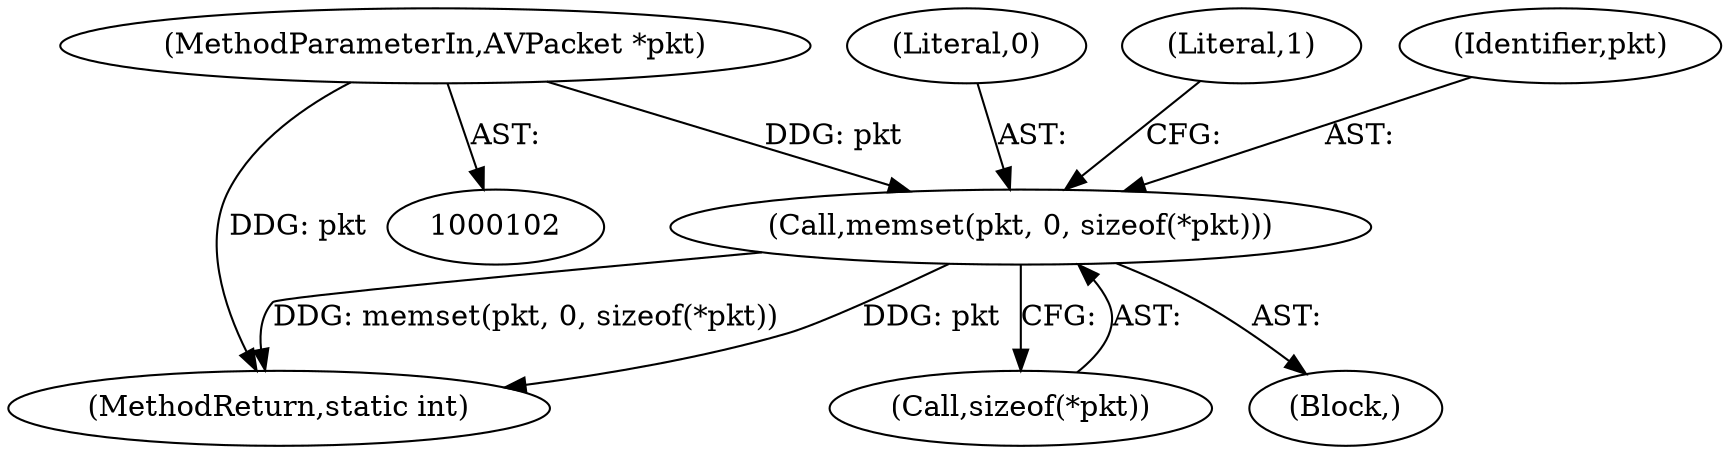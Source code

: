 digraph "0_FFmpeg_a5d849b149ca67ced2d271dc84db0bc95a548abb@API" {
"1000363" [label="(Call,memset(pkt, 0, sizeof(*pkt)))"];
"1000105" [label="(MethodParameterIn,AVPacket *pkt)"];
"1000365" [label="(Literal,0)"];
"1000382" [label="(MethodReturn,static int)"];
"1000370" [label="(Literal,1)"];
"1000105" [label="(MethodParameterIn,AVPacket *pkt)"];
"1000363" [label="(Call,memset(pkt, 0, sizeof(*pkt)))"];
"1000366" [label="(Call,sizeof(*pkt))"];
"1000137" [label="(Block,)"];
"1000364" [label="(Identifier,pkt)"];
"1000363" -> "1000137"  [label="AST: "];
"1000363" -> "1000366"  [label="CFG: "];
"1000364" -> "1000363"  [label="AST: "];
"1000365" -> "1000363"  [label="AST: "];
"1000366" -> "1000363"  [label="AST: "];
"1000370" -> "1000363"  [label="CFG: "];
"1000363" -> "1000382"  [label="DDG: pkt"];
"1000363" -> "1000382"  [label="DDG: memset(pkt, 0, sizeof(*pkt))"];
"1000105" -> "1000363"  [label="DDG: pkt"];
"1000105" -> "1000102"  [label="AST: "];
"1000105" -> "1000382"  [label="DDG: pkt"];
}
